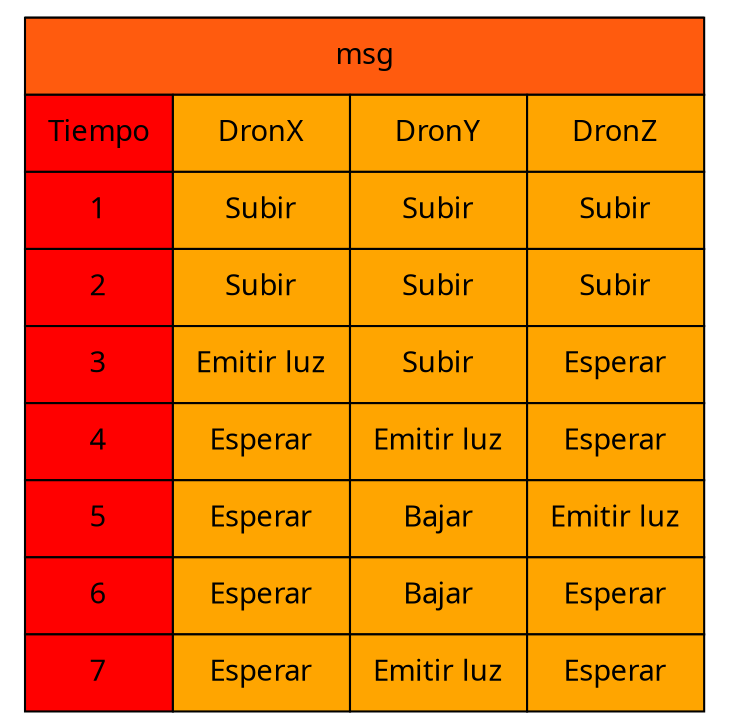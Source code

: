 digraph G {
                    charset="UTF-8"

                    a1 [ shape="none" fontname="bebas" label=<

                        <TABLE border="0" cellspacing="0.5" cellpadding="10" bgcolor="black">
<TR><TD colspan="4" border="1" bgcolor="#FF5B0E">msg</TD></TR>
<TR>
<TD border="1" bgcolor="red">Tiempo</TD><TD border="1" bgcolor="orange">DronX</TD>
<TD border="1" bgcolor="orange">DronY</TD>
<TD border="1" bgcolor="orange">DronZ</TD>
</TR><TR>
<TD border="1" bgcolor="red">1</TD>
<TD border="1" bgcolor="orange">Subir</TD>
<TD border="1" bgcolor="orange">Subir</TD>
<TD border="1" bgcolor="orange">Subir</TD>
</TR>
<TR>
<TD border="1" bgcolor="red">2</TD>
<TD border="1" bgcolor="orange">Subir</TD>
<TD border="1" bgcolor="orange">Subir</TD>
<TD border="1" bgcolor="orange">Subir</TD>
</TR>
<TR>
<TD border="1" bgcolor="red">3</TD>
<TD border="1" bgcolor="orange">Emitir luz</TD>
<TD border="1" bgcolor="orange">Subir</TD>
<TD border="1" bgcolor="orange">Esperar</TD>
</TR>
<TR>
<TD border="1" bgcolor="red">4</TD>
<TD border="1" bgcolor="orange">Esperar</TD>
<TD border="1" bgcolor="orange">Emitir luz</TD>
<TD border="1" bgcolor="orange">Esperar</TD>
</TR>
<TR>
<TD border="1" bgcolor="red">5</TD>
<TD border="1" bgcolor="orange">Esperar</TD>
<TD border="1" bgcolor="orange">Bajar</TD>
<TD border="1" bgcolor="orange">Emitir luz</TD>
</TR>
<TR>
<TD border="1" bgcolor="red">6</TD>
<TD border="1" bgcolor="orange">Esperar</TD>
<TD border="1" bgcolor="orange">Bajar</TD>
<TD border="1" bgcolor="orange">Esperar</TD>
</TR>
<TR>
<TD border="1" bgcolor="red">7</TD>
<TD border="1" bgcolor="orange">Esperar</TD>
<TD border="1" bgcolor="orange">Emitir luz</TD>
<TD border="1" bgcolor="orange">Esperar</TD>
</TR>
</TABLE>>]
}